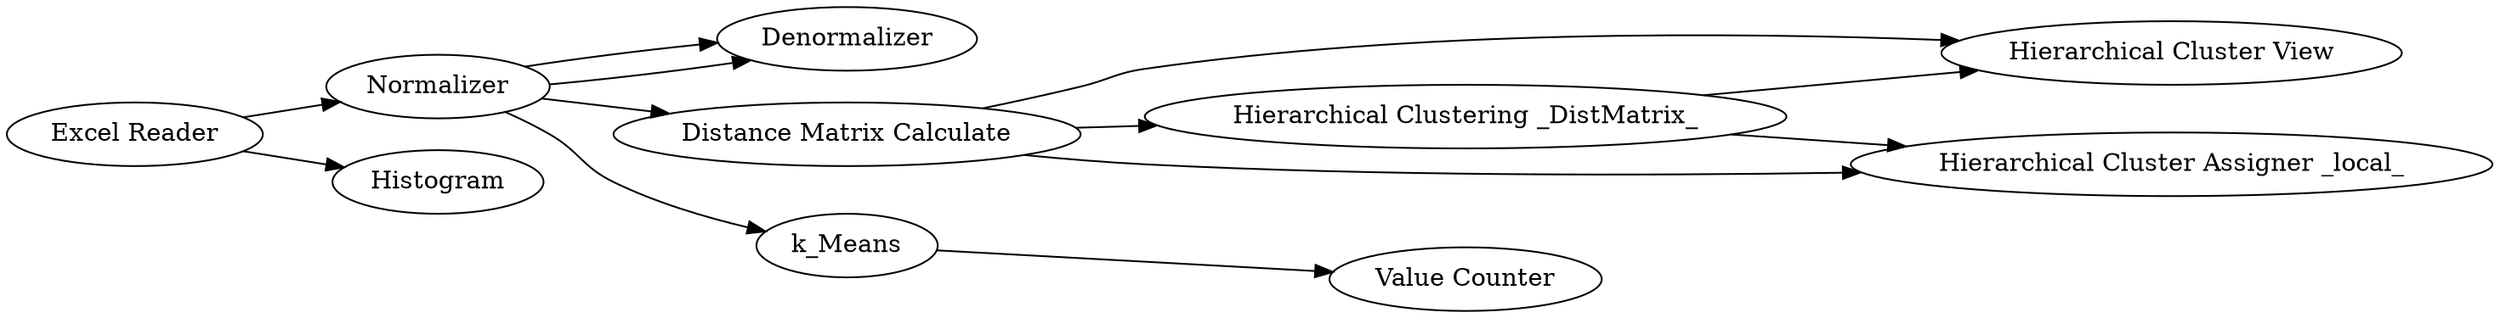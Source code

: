 digraph {
	2 [label="Excel Reader"]
	3 [label=Normalizer]
	4 [label=Histogram]
	5 [label=Denormalizer]
	7 [label="Distance Matrix Calculate"]
	8 [label=k_Means]
	9 [label="Value Counter"]
	10 [label="Hierarchical Clustering _DistMatrix_"]
	11 [label="Hierarchical Cluster View"]
	12 [label="Hierarchical Cluster Assigner _local_"]
	2 -> 3
	2 -> 4
	3 -> 7
	3 -> 5
	3 -> 5
	3 -> 8
	7 -> 12
	7 -> 11
	7 -> 10
	8 -> 9
	10 -> 11
	10 -> 12
	rankdir=LR
}
